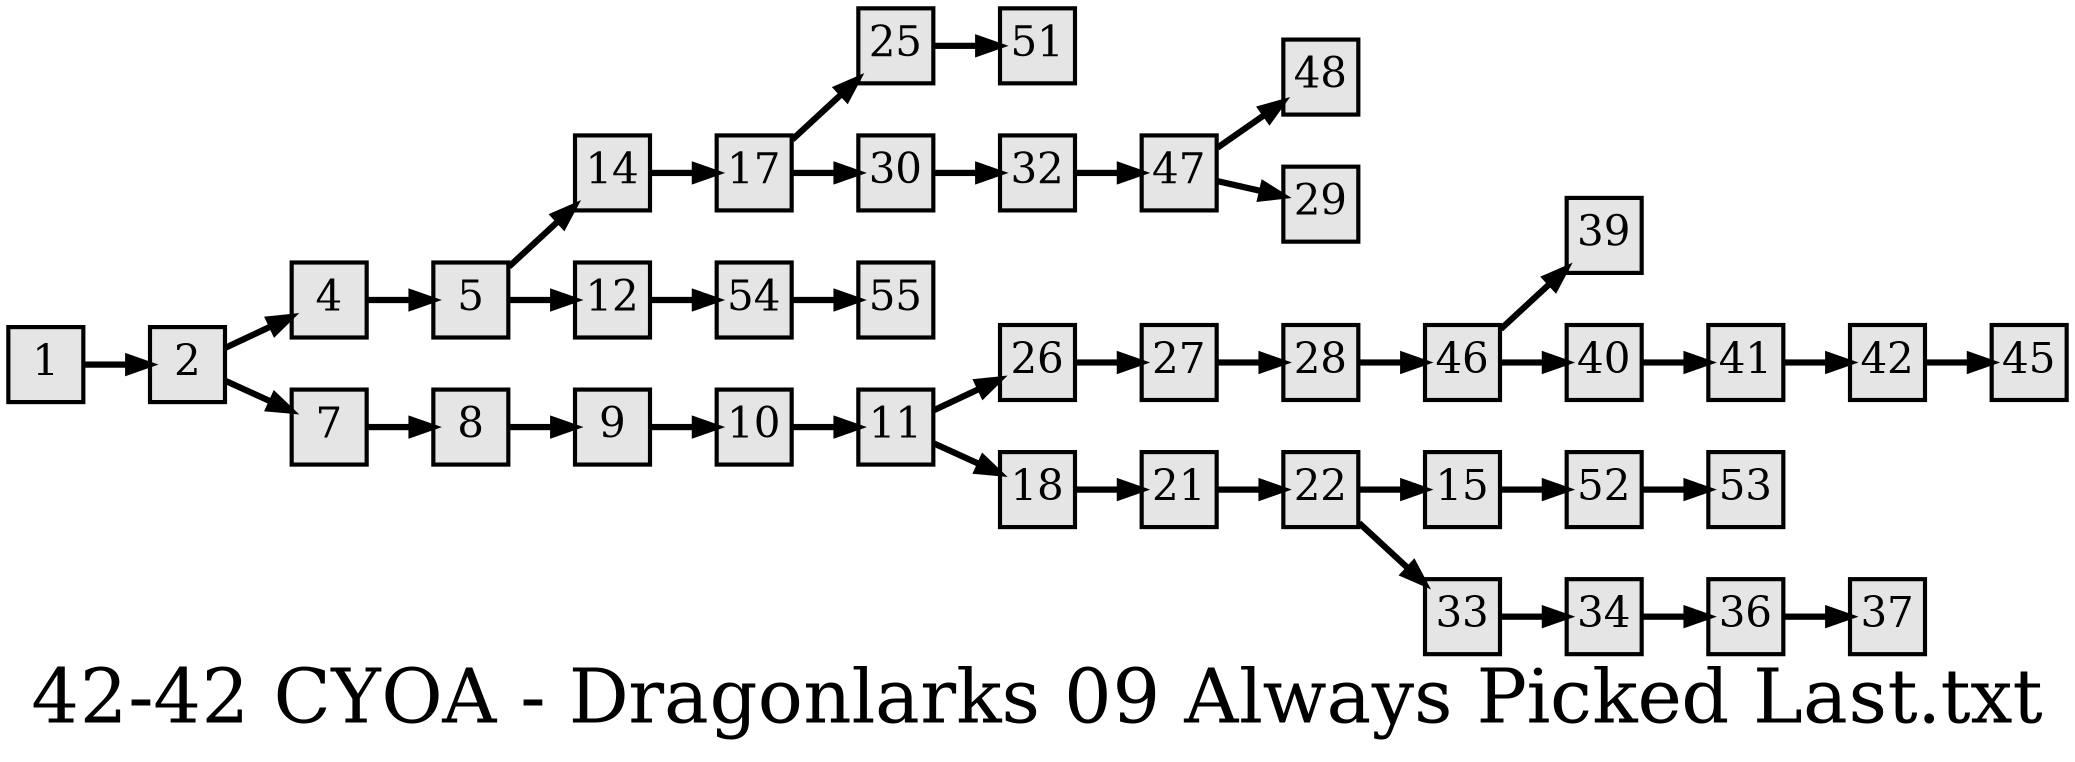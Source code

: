 digraph g{
  graph [ label="42-42 CYOA - Dragonlarks 09 Always Picked Last.txt" rankdir=LR, ordering=out, fontsize=36, nodesep="0.35", ranksep="0.45"];
  node  [shape=rect, penwidth=2, fontsize=20, style=filled, fillcolor=grey90, margin="0,0", labelfloat=true, regular=true, fixedsize=true];
  edge  [labelfloat=true, penwidth=3, fontsize=12];
  1 -> 2;
  2 -> 4;
  2 -> 7;
  4 -> 5;
  5 -> 14;
  5 -> 12;
  7 -> 8;
  8 -> 9;
  9 -> 10;
  10 -> 11;
  11 -> 26;
  11 -> 18;
  12 -> 54;
  14 -> 17;
  15 -> 52;
  17 -> 25;
  17 -> 30;
  18 -> 21;
  21 -> 22;
  22 -> 15;
  22 -> 33;
  25 -> 51;
  26 -> 27;
  27 -> 28;
  28 -> 46;
  30 -> 32;
  32 -> 47;
  33 -> 34;
  34 -> 36;
  36 -> 37;
  40 -> 41;
  41 -> 42;
  42 -> 45;
  46 -> 39;
  46 -> 40;
  47 -> 48;
  47 -> 29;
  52 -> 53;
  54 -> 55;
}

